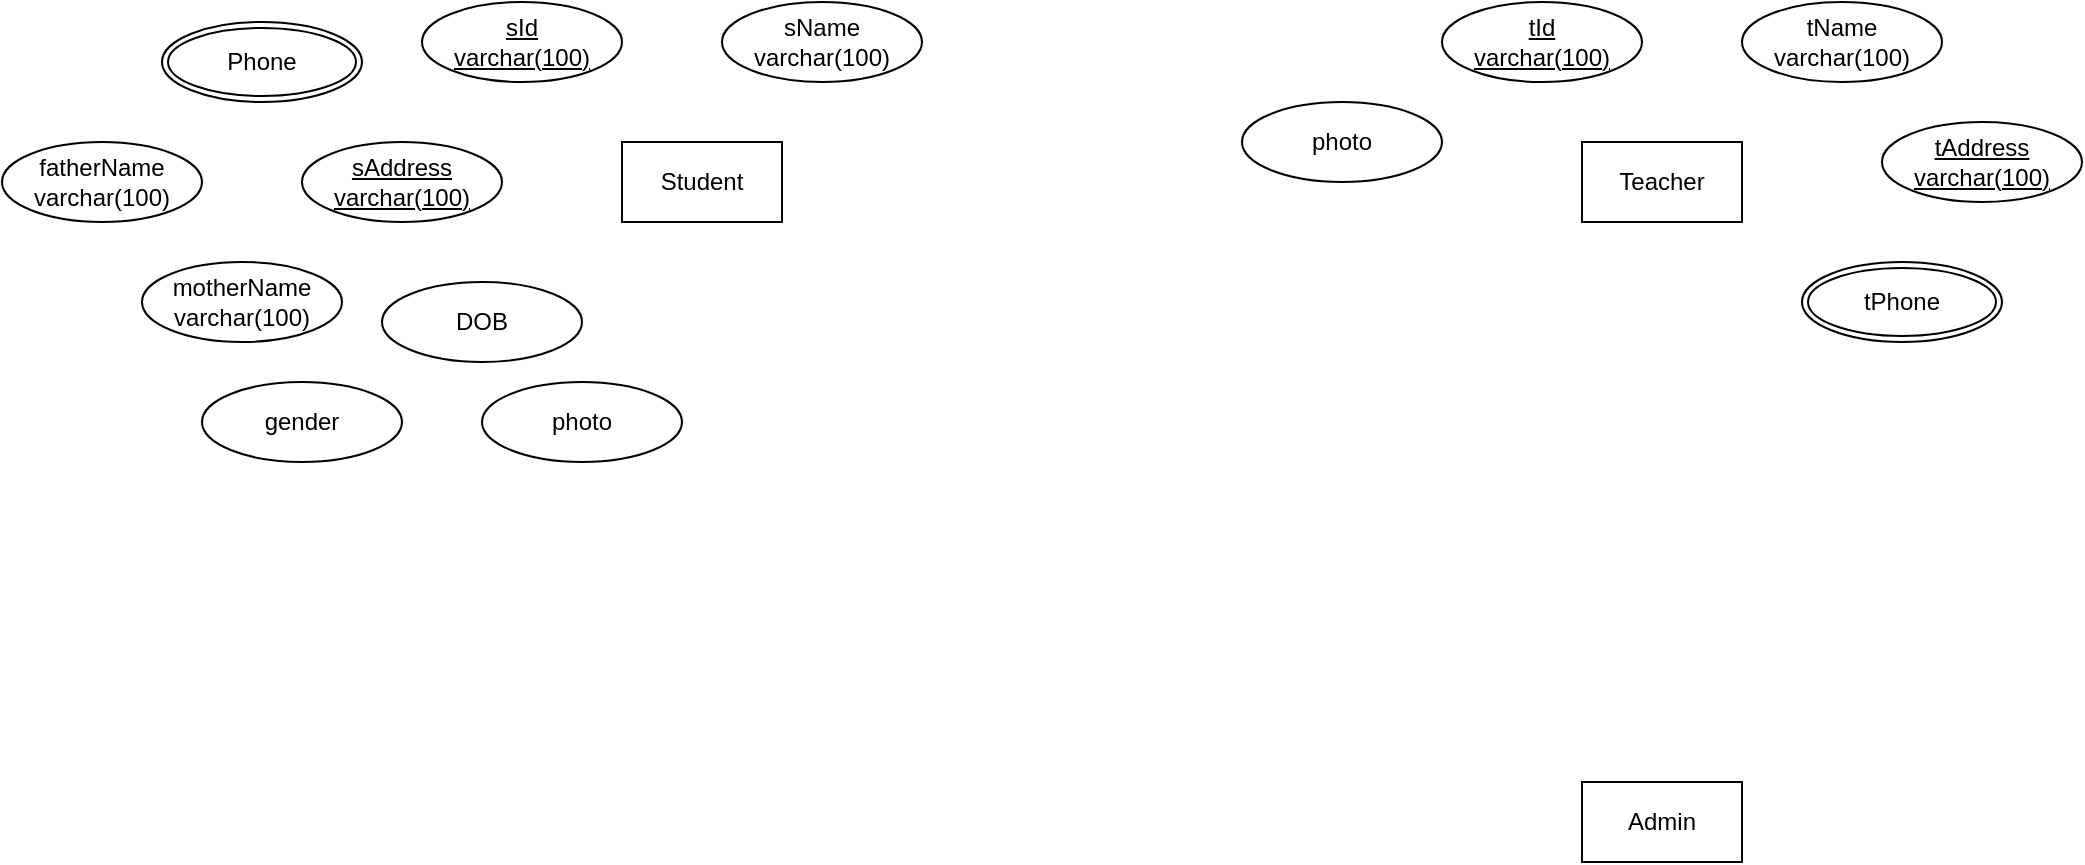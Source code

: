 <mxfile version="20.8.17" type="github">
  <diagram name="Page-1" id="hAlJngUBa7kM_mFyclKJ">
    <mxGraphModel dx="2044" dy="726" grid="1" gridSize="10" guides="1" tooltips="1" connect="1" arrows="1" fold="1" page="1" pageScale="1" pageWidth="850" pageHeight="1100" math="0" shadow="0">
      <root>
        <mxCell id="0" />
        <mxCell id="1" parent="0" />
        <mxCell id="o7_JFFVW9iKN1w1vzZS_-1" value="Student" style="whiteSpace=wrap;html=1;align=center;" parent="1" vertex="1">
          <mxGeometry x="120" y="80" width="80" height="40" as="geometry" />
        </mxCell>
        <mxCell id="o7_JFFVW9iKN1w1vzZS_-2" value="Teacher" style="whiteSpace=wrap;html=1;align=center;" parent="1" vertex="1">
          <mxGeometry x="600" y="80" width="80" height="40" as="geometry" />
        </mxCell>
        <mxCell id="o7_JFFVW9iKN1w1vzZS_-3" value="Admin" style="whiteSpace=wrap;html=1;align=center;" parent="1" vertex="1">
          <mxGeometry x="600" y="400" width="80" height="40" as="geometry" />
        </mxCell>
        <mxCell id="o7_JFFVW9iKN1w1vzZS_-4" value="sId&lt;br&gt;varchar(100)" style="ellipse;whiteSpace=wrap;html=1;align=center;fontStyle=4;" parent="1" vertex="1">
          <mxGeometry x="20" y="10" width="100" height="40" as="geometry" />
        </mxCell>
        <mxCell id="o7_JFFVW9iKN1w1vzZS_-5" value="sName&lt;br&gt;varchar(100)" style="ellipse;whiteSpace=wrap;html=1;align=center;" parent="1" vertex="1">
          <mxGeometry x="170" y="10" width="100" height="40" as="geometry" />
        </mxCell>
        <mxCell id="o7_JFFVW9iKN1w1vzZS_-6" value="tId&lt;br&gt;varchar(100)" style="ellipse;whiteSpace=wrap;html=1;align=center;fontStyle=4;" parent="1" vertex="1">
          <mxGeometry x="530" y="10" width="100" height="40" as="geometry" />
        </mxCell>
        <mxCell id="gUFp7VbEcEFtTq1YbiBC-1" value="tName&lt;br&gt;varchar(100)" style="ellipse;whiteSpace=wrap;html=1;align=center;" vertex="1" parent="1">
          <mxGeometry x="680" y="10" width="100" height="40" as="geometry" />
        </mxCell>
        <mxCell id="gUFp7VbEcEFtTq1YbiBC-2" value="sAddress&lt;br&gt;varchar(100)" style="ellipse;whiteSpace=wrap;html=1;align=center;fontStyle=4;" vertex="1" parent="1">
          <mxGeometry x="-40" y="80" width="100" height="40" as="geometry" />
        </mxCell>
        <mxCell id="gUFp7VbEcEFtTq1YbiBC-3" value="tAddress&lt;br&gt;varchar(100)" style="ellipse;whiteSpace=wrap;html=1;align=center;fontStyle=4;" vertex="1" parent="1">
          <mxGeometry x="750" y="70" width="100" height="40" as="geometry" />
        </mxCell>
        <mxCell id="gUFp7VbEcEFtTq1YbiBC-4" value="Phone" style="ellipse;shape=doubleEllipse;margin=3;whiteSpace=wrap;html=1;align=center;" vertex="1" parent="1">
          <mxGeometry x="-110" y="20" width="100" height="40" as="geometry" />
        </mxCell>
        <mxCell id="gUFp7VbEcEFtTq1YbiBC-5" value="tPhone" style="ellipse;shape=doubleEllipse;margin=3;whiteSpace=wrap;html=1;align=center;" vertex="1" parent="1">
          <mxGeometry x="710" y="140" width="100" height="40" as="geometry" />
        </mxCell>
        <mxCell id="gUFp7VbEcEFtTq1YbiBC-6" value="motherName&lt;br&gt;varchar(100)" style="ellipse;whiteSpace=wrap;html=1;align=center;" vertex="1" parent="1">
          <mxGeometry x="-120" y="140" width="100" height="40" as="geometry" />
        </mxCell>
        <mxCell id="gUFp7VbEcEFtTq1YbiBC-7" value="fatherName&lt;br&gt;varchar(100)" style="ellipse;whiteSpace=wrap;html=1;align=center;" vertex="1" parent="1">
          <mxGeometry x="-190" y="80" width="100" height="40" as="geometry" />
        </mxCell>
        <mxCell id="gUFp7VbEcEFtTq1YbiBC-8" value="DOB" style="ellipse;whiteSpace=wrap;html=1;align=center;" vertex="1" parent="1">
          <mxGeometry y="150" width="100" height="40" as="geometry" />
        </mxCell>
        <mxCell id="gUFp7VbEcEFtTq1YbiBC-9" value="gender" style="ellipse;whiteSpace=wrap;html=1;align=center;" vertex="1" parent="1">
          <mxGeometry x="-90" y="200" width="100" height="40" as="geometry" />
        </mxCell>
        <mxCell id="gUFp7VbEcEFtTq1YbiBC-10" value="photo" style="ellipse;whiteSpace=wrap;html=1;align=center;" vertex="1" parent="1">
          <mxGeometry x="50" y="200" width="100" height="40" as="geometry" />
        </mxCell>
        <mxCell id="gUFp7VbEcEFtTq1YbiBC-11" value="photo" style="ellipse;whiteSpace=wrap;html=1;align=center;" vertex="1" parent="1">
          <mxGeometry x="430" y="60" width="100" height="40" as="geometry" />
        </mxCell>
      </root>
    </mxGraphModel>
  </diagram>
</mxfile>
